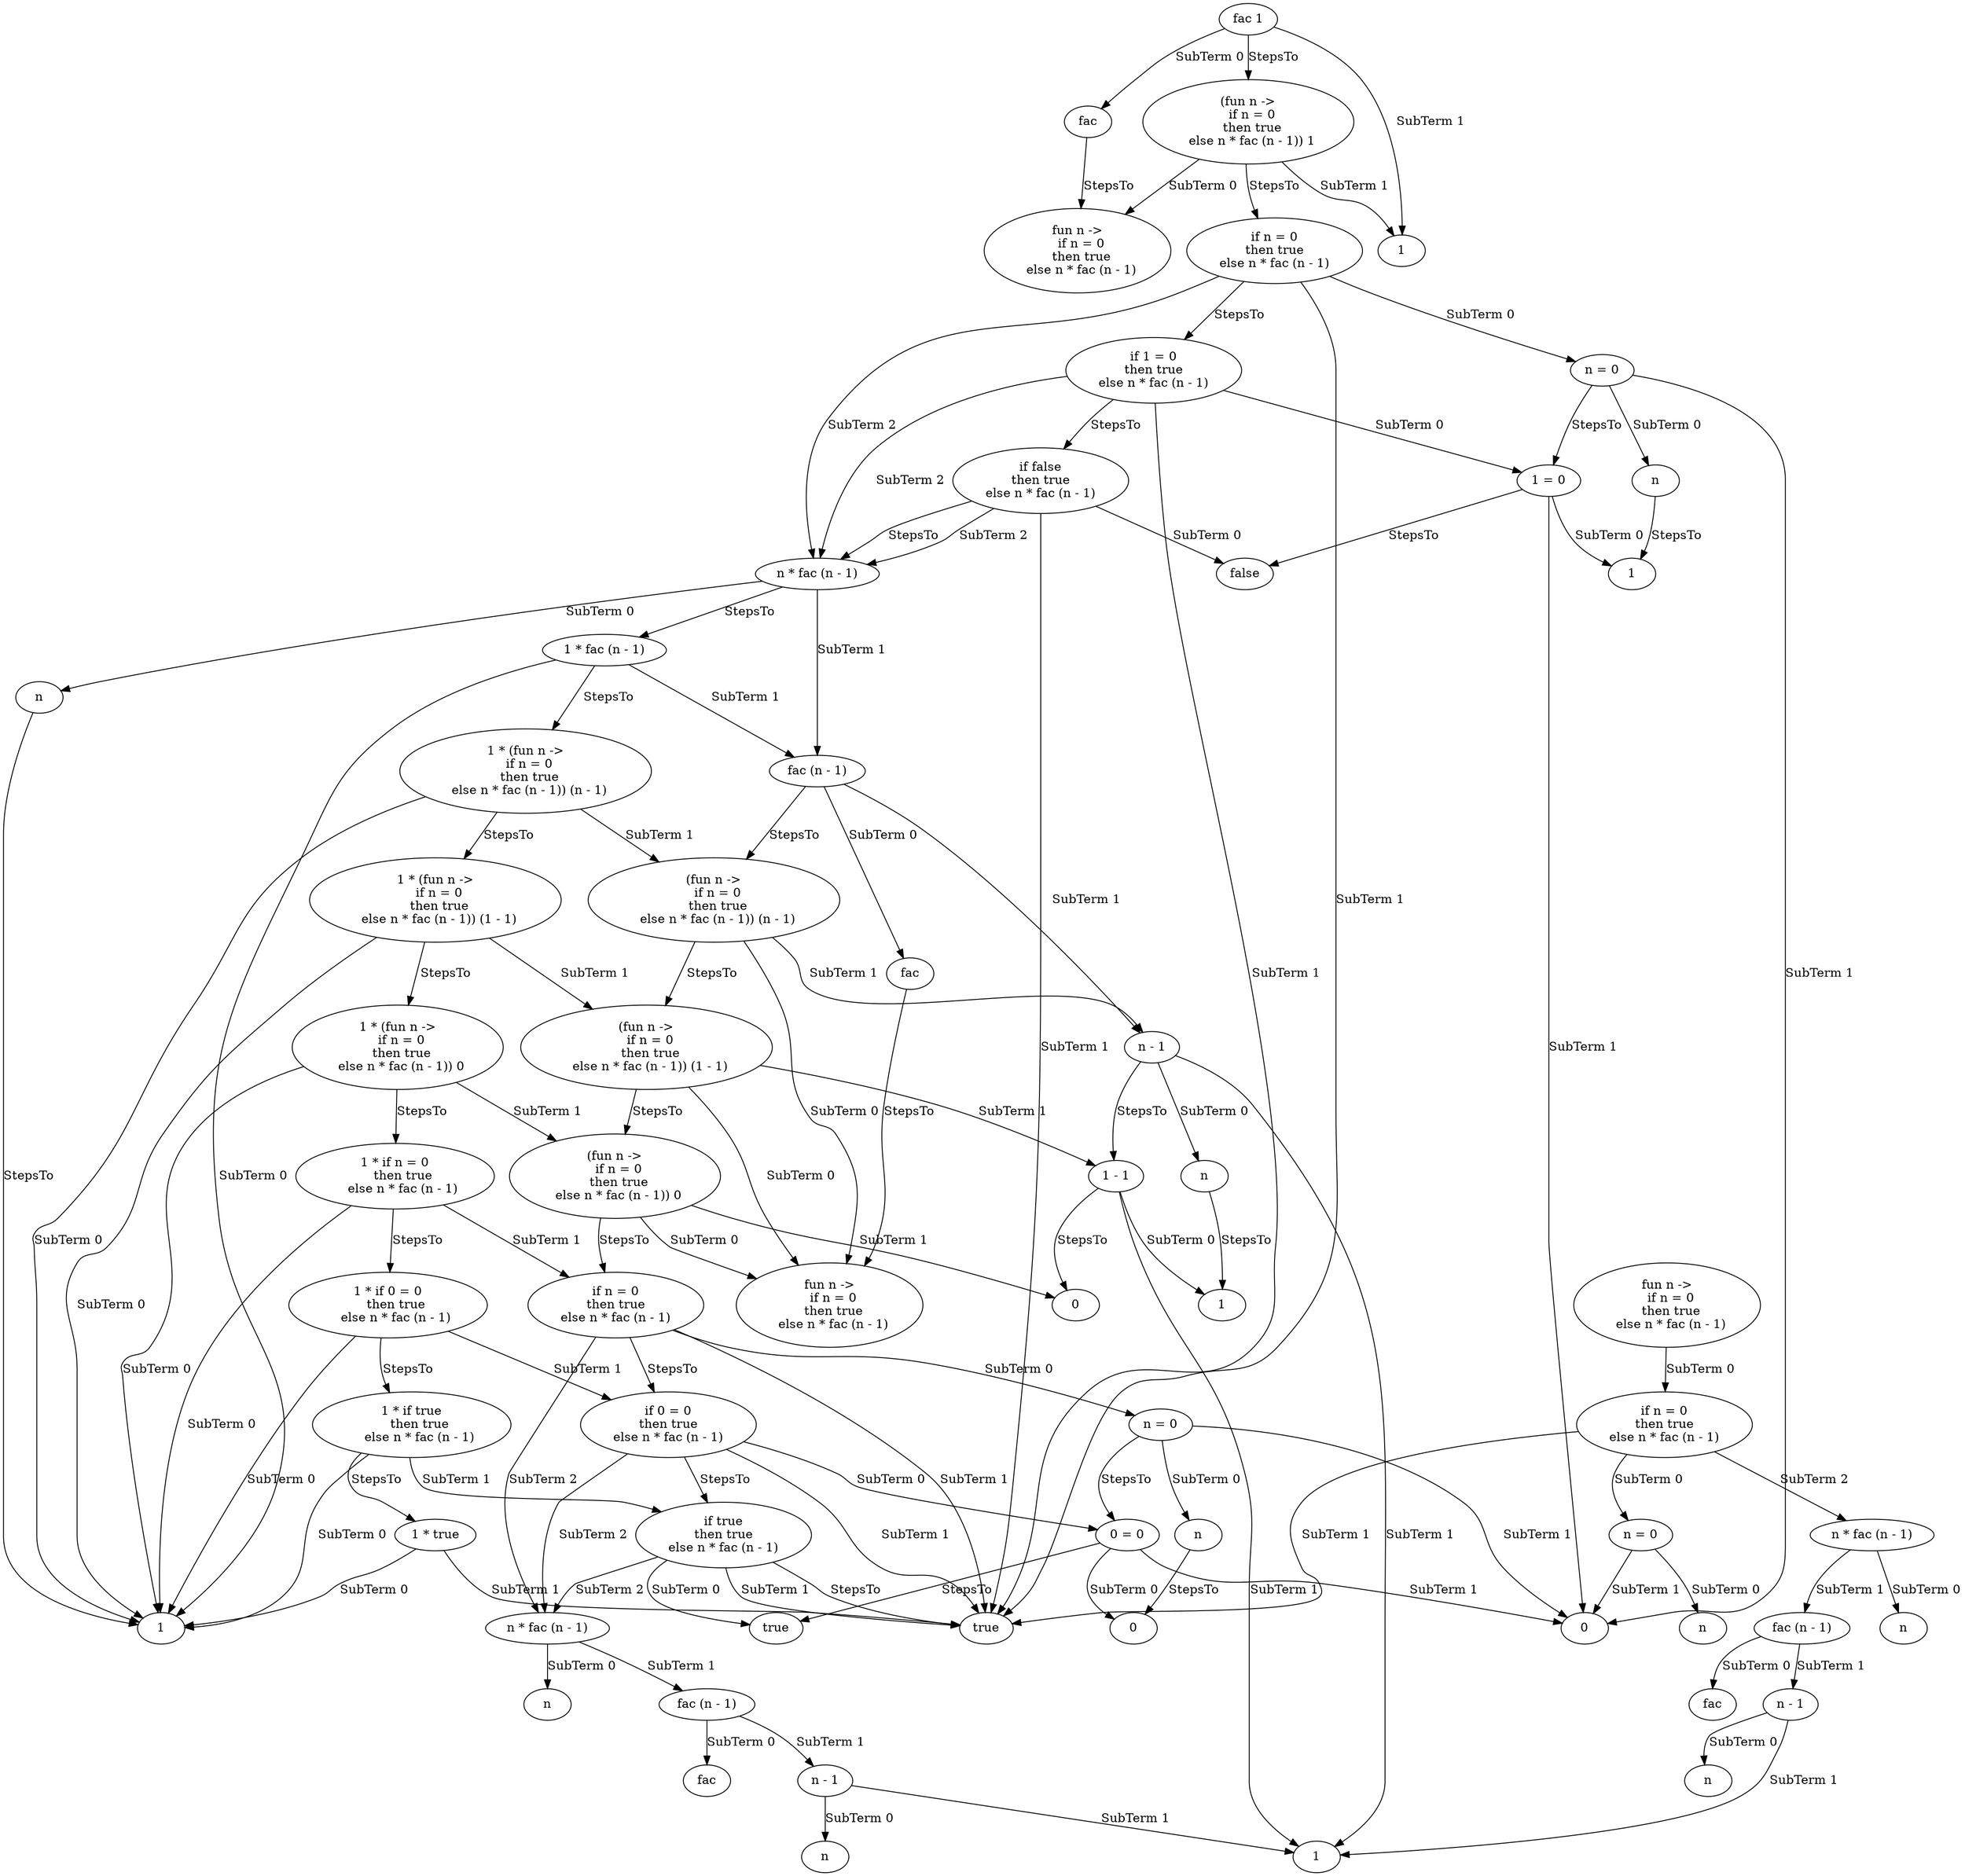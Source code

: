 digraph G {
u85[label="n"];
u86[label="n"];
u87[label="fac"];
u88[label="n - 1"];
u89[label="n"];
u90[label="fac (n - 1)"];
u91[label="n = 0"];
u92[label="n * fac (n - 1)"];
u93[label="if n = 0\nthen true\nelse n * fac (n - 1)"];
u94[label="fun n ->\n  if n = 0\n  then true\n  else n * fac (n - 1)"];
u95[label="fac"];
u96[label="fac 1"];
u97[label="fun n ->\n  if n = 0\n  then true\n  else n * fac (n - 1)"];
u98[label="1"];
u99[label="(fun n ->\n  if n = 0\n  then true\n  else n * fac (n - 1)) 1"];
u100[label="n"];
u101[label="n = 0"];
u102[label="1"];
u103[label="if n = 0\nthen true\nelse n * fac (n - 1)"];
u104[label="1 = 0"];
u105[label="false"];
u106[label="if 1 = 0\nthen true\nelse n * fac (n - 1)"];
u107[label="if false\nthen true\nelse n * fac (n - 1)"];
u108[label="n"];
u109[label="n * fac (n - 1)"];
u110[label="fac"];
u111[label="fac (n - 1)"];
u112[label="1 * fac (n - 1)"];
u113[label="n"];
u114[label="n - 1"];
u115[label="1"];
u116[label="(fun n ->\n  if n = 0\n  then true\n  else n * fac (n - 1)) (n - 1)"];
u117[label="1 * (fun n ->\n  if n = 0\n  then true\n  else n * fac (n - 1)) (n - 1)"];
u118[label="1 - 1"];
u119[label="(fun n ->\n  if n = 0\n  then true\n  else n * fac (n - 1)) (1 - 1)"];
u120[label="fun n ->\n  if n = 0\n  then true\n  else n * fac (n - 1)"];
u121[label="0"];
u122[label="1 * (fun n ->\n  if n = 0\n  then true\n  else n * fac (n - 1)) (1 - 1)"];
u123[label="n"];
u124[label="1"];
u125[label="fac"];
u126[label="n - 1"];
u127[label="n"];
u128[label="fac (n - 1)"];
u129[label="(fun n ->\n  if n = 0\n  then true\n  else n * fac (n - 1)) 0"];
u130[label="1 * (fun n ->\n  if n = 0\n  then true\n  else n * fac (n - 1)) 0"];
u131[label="n"];
u132[label="n = 0"];
u133[label="0"];
u134[label="0"];
u135[label="if n = 0\nthen true\nelse n * fac (n - 1)"];
u136[label="1 * if n = 0\n    then true\n    else n * fac (n - 1)"];
u137[label="0 = 0"];
u138[label="true"];
u139[label="n * fac (n - 1)"];
u140[label="if 0 = 0\nthen true\nelse n * fac (n - 1)"];
u141[label="1 * if 0 = 0\n    then true\n    else n * fac (n - 1)"];
u142[label="if true\nthen true\nelse n * fac (n - 1)"];
u143[label="1"];
u144[label="true"];
u145[label="1 * true"];
u146[label="1 * if true\n    then true\n    else n * fac (n - 1)"];
u88 -> u86[label="SubTerm 0"];
u88 -> u124[label="SubTerm 1"];
u90 -> u87[label="SubTerm 0"];
u90 -> u88[label="SubTerm 1"];
u91 -> u85[label="SubTerm 0"];
u91 -> u134[label="SubTerm 1"];
u92 -> u89[label="SubTerm 0"];
u92 -> u90[label="SubTerm 1"];
u93 -> u91[label="SubTerm 0"];
u93 -> u92[label="SubTerm 2"];
u93 -> u144[label="SubTerm 1"];
u94 -> u93[label="SubTerm 0"];
u95 -> u97[label="StepsTo"];
u96 -> u95[label="SubTerm 0"];
u96 -> u98[label="SubTerm 1"];
u96 -> u99[label="StepsTo"];
u99 -> u97[label="SubTerm 0"];
u99 -> u98[label="SubTerm 1"];
u99 -> u103[label="StepsTo"];
u100 -> u102[label="StepsTo"];
u101 -> u100[label="SubTerm 0"];
u101 -> u104[label="StepsTo"];
u101 -> u134[label="SubTerm 1"];
u103 -> u101[label="SubTerm 0"];
u103 -> u106[label="StepsTo"];
u103 -> u109[label="SubTerm 2"];
u103 -> u144[label="SubTerm 1"];
u104 -> u102[label="SubTerm 0"];
u104 -> u105[label="StepsTo"];
u104 -> u134[label="SubTerm 1"];
u106 -> u104[label="SubTerm 0"];
u106 -> u107[label="StepsTo"];
u106 -> u109[label="SubTerm 2"];
u106 -> u144[label="SubTerm 1"];
u107 -> u105[label="SubTerm 0"];
u107 -> u109[label="StepsTo"];
u107 -> u109[label="SubTerm 2"];
u107 -> u144[label="SubTerm 1"];
u108 -> u143[label="StepsTo"];
u109 -> u108[label="SubTerm 0"];
u109 -> u111[label="SubTerm 1"];
u109 -> u112[label="StepsTo"];
u110 -> u120[label="StepsTo"];
u111 -> u110[label="SubTerm 0"];
u111 -> u114[label="SubTerm 1"];
u111 -> u116[label="StepsTo"];
u112 -> u111[label="SubTerm 1"];
u112 -> u117[label="StepsTo"];
u112 -> u143[label="SubTerm 0"];
u113 -> u115[label="StepsTo"];
u114 -> u113[label="SubTerm 0"];
u114 -> u118[label="StepsTo"];
u114 -> u124[label="SubTerm 1"];
u116 -> u114[label="SubTerm 1"];
u116 -> u119[label="StepsTo"];
u116 -> u120[label="SubTerm 0"];
u117 -> u116[label="SubTerm 1"];
u117 -> u122[label="StepsTo"];
u117 -> u143[label="SubTerm 0"];
u118 -> u115[label="SubTerm 0"];
u118 -> u121[label="StepsTo"];
u118 -> u124[label="SubTerm 1"];
u119 -> u118[label="SubTerm 1"];
u119 -> u120[label="SubTerm 0"];
u119 -> u129[label="StepsTo"];
u122 -> u119[label="SubTerm 1"];
u122 -> u130[label="StepsTo"];
u122 -> u143[label="SubTerm 0"];
u126 -> u123[label="SubTerm 0"];
u126 -> u124[label="SubTerm 1"];
u128 -> u125[label="SubTerm 0"];
u128 -> u126[label="SubTerm 1"];
u129 -> u120[label="SubTerm 0"];
u129 -> u121[label="SubTerm 1"];
u129 -> u135[label="StepsTo"];
u130 -> u129[label="SubTerm 1"];
u130 -> u136[label="StepsTo"];
u130 -> u143[label="SubTerm 0"];
u131 -> u133[label="StepsTo"];
u132 -> u131[label="SubTerm 0"];
u132 -> u134[label="SubTerm 1"];
u132 -> u137[label="StepsTo"];
u135 -> u132[label="SubTerm 0"];
u135 -> u139[label="SubTerm 2"];
u135 -> u140[label="StepsTo"];
u135 -> u144[label="SubTerm 1"];
u136 -> u135[label="SubTerm 1"];
u136 -> u141[label="StepsTo"];
u136 -> u143[label="SubTerm 0"];
u137 -> u133[label="SubTerm 0"];
u137 -> u134[label="SubTerm 1"];
u137 -> u138[label="StepsTo"];
u139 -> u127[label="SubTerm 0"];
u139 -> u128[label="SubTerm 1"];
u140 -> u137[label="SubTerm 0"];
u140 -> u139[label="SubTerm 2"];
u140 -> u142[label="StepsTo"];
u140 -> u144[label="SubTerm 1"];
u141 -> u140[label="SubTerm 1"];
u141 -> u143[label="SubTerm 0"];
u141 -> u146[label="StepsTo"];
u142 -> u138[label="SubTerm 0"];
u142 -> u139[label="SubTerm 2"];
u142 -> u144[label="SubTerm 1"];
u142 -> u144[label="StepsTo"];
u145 -> u143[label="SubTerm 0"];
u145 -> u144[label="SubTerm 1"];
u146 -> u142[label="SubTerm 1"];
u146 -> u143[label="SubTerm 0"];
u146 -> u145[label="StepsTo"];

}
